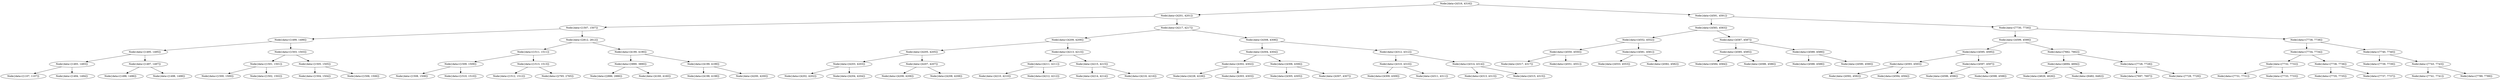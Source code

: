digraph G{
1551372980 [label="Node{data=[4316, 4316]}"]
1551372980 -> 1707423342
1707423342 [label="Node{data=[4201, 4201]}"]
1707423342 -> 1603360167
1603360167 [label="Node{data=[1507, 1507]}"]
1603360167 -> 612554539
612554539 [label="Node{data=[1499, 1499]}"]
612554539 -> 947100861
947100861 [label="Node{data=[1495, 1495]}"]
947100861 -> 1950989211
1950989211 [label="Node{data=[1493, 1493]}"]
1950989211 -> 564196568
564196568 [label="Node{data=[1107, 1107]}"]
1950989211 -> 321471560
321471560 [label="Node{data=[1494, 1494]}"]
947100861 -> 932951268
932951268 [label="Node{data=[1497, 1497]}"]
932951268 -> 246895855
246895855 [label="Node{data=[1496, 1496]}"]
932951268 -> 681011157
681011157 [label="Node{data=[1498, 1498]}"]
612554539 -> 1900375435
1900375435 [label="Node{data=[1503, 1503]}"]
1900375435 -> 454286291
454286291 [label="Node{data=[1501, 1501]}"]
454286291 -> 800584818
800584818 [label="Node{data=[1500, 1500]}"]
454286291 -> 1015912350
1015912350 [label="Node{data=[1502, 1502]}"]
1900375435 -> 1719573681
1719573681 [label="Node{data=[1505, 1505]}"]
1719573681 -> 1672879854
1672879854 [label="Node{data=[1504, 1504]}"]
1719573681 -> 1932681870
1932681870 [label="Node{data=[1506, 1506]}"]
1603360167 -> 601041425
601041425 [label="Node{data=[2812, 2812]}"]
601041425 -> 836411854
836411854 [label="Node{data=[1511, 1511]}"]
836411854 -> 1648924789
1648924789 [label="Node{data=[1509, 1509]}"]
1648924789 -> 34513056
34513056 [label="Node{data=[1508, 1508]}"]
1648924789 -> 943161682
943161682 [label="Node{data=[1510, 1510]}"]
836411854 -> 1552388939
1552388939 [label="Node{data=[1513, 1513]}"]
1552388939 -> 2049586078
2049586078 [label="Node{data=[1512, 1512]}"]
1552388939 -> 223774683
223774683 [label="Node{data=[2765, 2765]}"]
601041425 -> 158317106
158317106 [label="Node{data=[4190, 4190]}"]
158317106 -> 1771208095
1771208095 [label="Node{data=[3890, 3890]}"]
1771208095 -> 1116669424
1116669424 [label="Node{data=[2886, 2886]}"]
1771208095 -> 2078157349
2078157349 [label="Node{data=[4160, 4160]}"]
158317106 -> 261398854
261398854 [label="Node{data=[4199, 4199]}"]
261398854 -> 1964006318
1964006318 [label="Node{data=[4198, 4198]}"]
261398854 -> 1326080121
1326080121 [label="Node{data=[4200, 4200]}"]
1707423342 -> 1167058111
1167058111 [label="Node{data=[4217, 4217]}"]
1167058111 -> 1874584537
1874584537 [label="Node{data=[4209, 4209]}"]
1874584537 -> 402725035
402725035 [label="Node{data=[4205, 4205]}"]
402725035 -> 68463226
68463226 [label="Node{data=[4203, 4203]}"]
68463226 -> 1048841307
1048841307 [label="Node{data=[4202, 4202]}"]
68463226 -> 236033401
236033401 [label="Node{data=[4204, 4204]}"]
402725035 -> 507838544
507838544 [label="Node{data=[4207, 4207]}"]
507838544 -> 1059274392
1059274392 [label="Node{data=[4206, 4206]}"]
507838544 -> 559614963
559614963 [label="Node{data=[4208, 4208]}"]
1874584537 -> 602142972
602142972 [label="Node{data=[4213, 4213]}"]
602142972 -> 361900880
361900880 [label="Node{data=[4211, 4211]}"]
361900880 -> 862130308
862130308 [label="Node{data=[4210, 4210]}"]
361900880 -> 1243517320
1243517320 [label="Node{data=[4212, 4212]}"]
602142972 -> 1988539439
1988539439 [label="Node{data=[4215, 4215]}"]
1988539439 -> 1917507844
1917507844 [label="Node{data=[4214, 4214]}"]
1988539439 -> 1493565689
1493565689 [label="Node{data=[4216, 4216]}"]
1167058111 -> 1739217024
1739217024 [label="Node{data=[4308, 4308]}"]
1739217024 -> 617525142
617525142 [label="Node{data=[4304, 4304]}"]
617525142 -> 6865138
6865138 [label="Node{data=[4302, 4302]}"]
6865138 -> 1770002894
1770002894 [label="Node{data=[4228, 4228]}"]
6865138 -> 1549476390
1549476390 [label="Node{data=[4303, 4303]}"]
617525142 -> 221811748
221811748 [label="Node{data=[4306, 4306]}"]
221811748 -> 1267837473
1267837473 [label="Node{data=[4305, 4305]}"]
221811748 -> 582391028
582391028 [label="Node{data=[4307, 4307]}"]
1739217024 -> 670685334
670685334 [label="Node{data=[4312, 4312]}"]
670685334 -> 1856627193
1856627193 [label="Node{data=[4310, 4310]}"]
1856627193 -> 674205359
674205359 [label="Node{data=[4309, 4309]}"]
1856627193 -> 1042853482
1042853482 [label="Node{data=[4311, 4311]}"]
670685334 -> 1467808849
1467808849 [label="Node{data=[4314, 4314]}"]
1467808849 -> 1996192110
1996192110 [label="Node{data=[4313, 4313]}"]
1467808849 -> 586537960
586537960 [label="Node{data=[4315, 4315]}"]
1551372980 -> 1507162658
1507162658 [label="Node{data=[4591, 4591]}"]
1507162658 -> 1778096957
1778096957 [label="Node{data=[4583, 4583]}"]
1778096957 -> 1147584357
1147584357 [label="Node{data=[4552, 4552]}"]
1147584357 -> 1220544154
1220544154 [label="Node{data=[4550, 4550]}"]
1220544154 -> 976646602
976646602 [label="Node{data=[4317, 4317]}"]
1220544154 -> 253831106
253831106 [label="Node{data=[4551, 4551]}"]
1147584357 -> 2127375572
2127375572 [label="Node{data=[4581, 4581]}"]
2127375572 -> 921764161
921764161 [label="Node{data=[4553, 4553]}"]
2127375572 -> 1069583988
1069583988 [label="Node{data=[4582, 4582]}"]
1778096957 -> 970563961
970563961 [label="Node{data=[4587, 4587]}"]
970563961 -> 778404122
778404122 [label="Node{data=[4585, 4585]}"]
778404122 -> 278951582
278951582 [label="Node{data=[4584, 4584]}"]
778404122 -> 724101584
724101584 [label="Node{data=[4586, 4586]}"]
970563961 -> 1594775461
1594775461 [label="Node{data=[4589, 4589]}"]
1594775461 -> 1566666767
1566666767 [label="Node{data=[4588, 4588]}"]
1594775461 -> 1315371451
1315371451 [label="Node{data=[4590, 4590]}"]
1507162658 -> 577564622
577564622 [label="Node{data=[7730, 7730]}"]
577564622 -> 259143513
259143513 [label="Node{data=[4599, 4599]}"]
259143513 -> 1497751472
1497751472 [label="Node{data=[4595, 4595]}"]
1497751472 -> 538398210
538398210 [label="Node{data=[4593, 4593]}"]
538398210 -> 1707132753
1707132753 [label="Node{data=[4592, 4592]}"]
538398210 -> 2073488463
2073488463 [label="Node{data=[4594, 4594]}"]
1497751472 -> 215549138
215549138 [label="Node{data=[4597, 4597]}"]
215549138 -> 371469333
371469333 [label="Node{data=[4596, 4596]}"]
215549138 -> 1966971855
1966971855 [label="Node{data=[4598, 4598]}"]
259143513 -> 956687795
956687795 [label="Node{data=[7662, 7662]}"]
956687795 -> 2109639125
2109639125 [label="Node{data=[4694, 4694]}"]
2109639125 -> 1254967027
1254967027 [label="Node{data=[4626, 4626]}"]
2109639125 -> 1396133766
1396133766 [label="Node{data=[6482, 6482]}"]
956687795 -> 1158221870
1158221870 [label="Node{data=[7728, 7728]}"]
1158221870 -> 1282460027
1282460027 [label="Node{data=[7697, 7697]}"]
1158221870 -> 1823143128
1823143128 [label="Node{data=[7729, 7729]}"]
577564622 -> 84467124
84467124 [label="Node{data=[7738, 7738]}"]
84467124 -> 143471963
143471963 [label="Node{data=[7734, 7734]}"]
143471963 -> 1123819040
1123819040 [label="Node{data=[7732, 7732]}"]
1123819040 -> 2034970259
2034970259 [label="Node{data=[7731, 7731]}"]
1123819040 -> 988653939
988653939 [label="Node{data=[7733, 7733]}"]
143471963 -> 1537963160
1537963160 [label="Node{data=[7736, 7736]}"]
1537963160 -> 2030337235
2030337235 [label="Node{data=[7735, 7735]}"]
1537963160 -> 1503394518
1503394518 [label="Node{data=[7737, 7737]}"]
84467124 -> 250246823
250246823 [label="Node{data=[7740, 7740]}"]
250246823 -> 241552470
241552470 [label="Node{data=[7739, 7739]}"]
250246823 -> 1423825837
1423825837 [label="Node{data=[7743, 7743]}"]
1423825837 -> 1385612970
1385612970 [label="Node{data=[7741, 7741]}"]
1423825837 -> 261410065
261410065 [label="Node{data=[7789, 7789]}"]
}